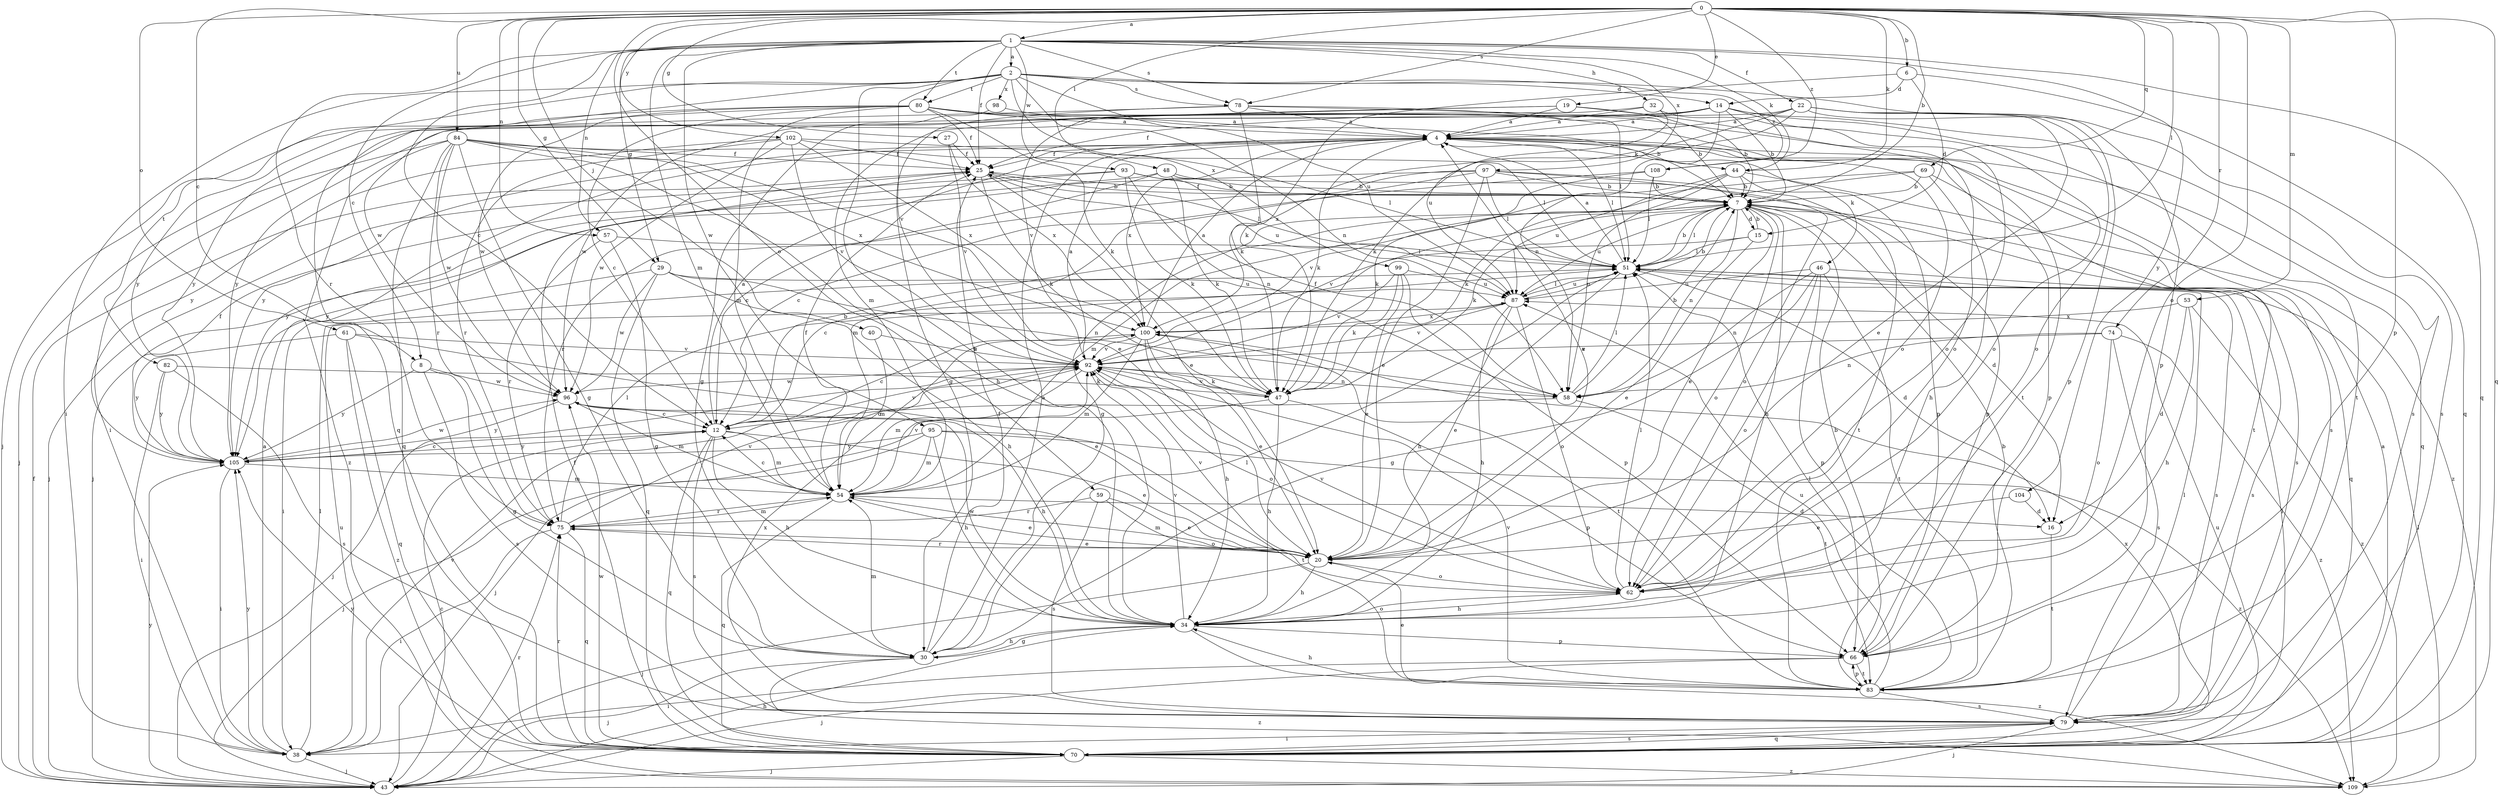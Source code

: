 strict digraph  {
0;
1;
2;
4;
6;
7;
8;
12;
14;
15;
16;
19;
20;
22;
25;
27;
29;
30;
32;
34;
38;
40;
43;
44;
46;
47;
48;
51;
53;
54;
57;
58;
59;
61;
62;
66;
69;
70;
74;
75;
78;
79;
80;
82;
83;
84;
87;
92;
93;
95;
96;
97;
98;
99;
100;
102;
104;
105;
108;
109;
0 -> 1  [label=a];
0 -> 6  [label=b];
0 -> 7  [label=b];
0 -> 8  [label=c];
0 -> 19  [label=e];
0 -> 27  [label=g];
0 -> 29  [label=g];
0 -> 40  [label=j];
0 -> 44  [label=k];
0 -> 48  [label=l];
0 -> 51  [label=l];
0 -> 53  [label=m];
0 -> 57  [label=n];
0 -> 59  [label=o];
0 -> 61  [label=o];
0 -> 62  [label=o];
0 -> 66  [label=p];
0 -> 69  [label=q];
0 -> 70  [label=q];
0 -> 74  [label=r];
0 -> 78  [label=s];
0 -> 84  [label=u];
0 -> 102  [label=y];
0 -> 108  [label=z];
1 -> 2  [label=a];
1 -> 8  [label=c];
1 -> 12  [label=c];
1 -> 22  [label=f];
1 -> 25  [label=f];
1 -> 29  [label=g];
1 -> 32  [label=h];
1 -> 44  [label=k];
1 -> 54  [label=m];
1 -> 57  [label=n];
1 -> 70  [label=q];
1 -> 75  [label=r];
1 -> 78  [label=s];
1 -> 80  [label=t];
1 -> 93  [label=w];
1 -> 95  [label=w];
1 -> 97  [label=x];
1 -> 104  [label=y];
2 -> 14  [label=d];
2 -> 34  [label=h];
2 -> 38  [label=i];
2 -> 58  [label=n];
2 -> 66  [label=p];
2 -> 78  [label=s];
2 -> 80  [label=t];
2 -> 82  [label=t];
2 -> 87  [label=u];
2 -> 92  [label=v];
2 -> 96  [label=w];
2 -> 98  [label=x];
2 -> 99  [label=x];
2 -> 108  [label=z];
4 -> 25  [label=f];
4 -> 44  [label=k];
4 -> 46  [label=k];
4 -> 47  [label=k];
4 -> 51  [label=l];
4 -> 66  [label=p];
4 -> 70  [label=q];
4 -> 79  [label=s];
4 -> 100  [label=x];
4 -> 105  [label=y];
6 -> 14  [label=d];
6 -> 15  [label=d];
6 -> 47  [label=k];
6 -> 70  [label=q];
7 -> 15  [label=d];
7 -> 16  [label=d];
7 -> 20  [label=e];
7 -> 25  [label=f];
7 -> 34  [label=h];
7 -> 47  [label=k];
7 -> 51  [label=l];
7 -> 54  [label=m];
7 -> 58  [label=n];
7 -> 62  [label=o];
7 -> 70  [label=q];
7 -> 79  [label=s];
7 -> 87  [label=u];
7 -> 92  [label=v];
8 -> 30  [label=g];
8 -> 79  [label=s];
8 -> 96  [label=w];
8 -> 105  [label=y];
12 -> 4  [label=a];
12 -> 7  [label=b];
12 -> 20  [label=e];
12 -> 34  [label=h];
12 -> 54  [label=m];
12 -> 70  [label=q];
12 -> 79  [label=s];
12 -> 92  [label=v];
12 -> 105  [label=y];
14 -> 4  [label=a];
14 -> 7  [label=b];
14 -> 25  [label=f];
14 -> 38  [label=i];
14 -> 58  [label=n];
14 -> 62  [label=o];
14 -> 79  [label=s];
14 -> 83  [label=t];
14 -> 105  [label=y];
15 -> 7  [label=b];
15 -> 12  [label=c];
15 -> 20  [label=e];
15 -> 51  [label=l];
16 -> 83  [label=t];
19 -> 4  [label=a];
19 -> 7  [label=b];
19 -> 54  [label=m];
19 -> 62  [label=o];
19 -> 96  [label=w];
20 -> 4  [label=a];
20 -> 34  [label=h];
20 -> 43  [label=j];
20 -> 54  [label=m];
20 -> 62  [label=o];
20 -> 75  [label=r];
20 -> 92  [label=v];
22 -> 4  [label=a];
22 -> 20  [label=e];
22 -> 47  [label=k];
22 -> 62  [label=o];
22 -> 66  [label=p];
22 -> 79  [label=s];
22 -> 100  [label=x];
22 -> 105  [label=y];
25 -> 7  [label=b];
25 -> 20  [label=e];
25 -> 47  [label=k];
25 -> 51  [label=l];
27 -> 25  [label=f];
27 -> 92  [label=v];
27 -> 100  [label=x];
29 -> 34  [label=h];
29 -> 38  [label=i];
29 -> 58  [label=n];
29 -> 70  [label=q];
29 -> 87  [label=u];
29 -> 96  [label=w];
30 -> 4  [label=a];
30 -> 25  [label=f];
30 -> 34  [label=h];
30 -> 43  [label=j];
30 -> 51  [label=l];
30 -> 54  [label=m];
30 -> 109  [label=z];
32 -> 4  [label=a];
32 -> 62  [label=o];
32 -> 87  [label=u];
32 -> 92  [label=v];
34 -> 30  [label=g];
34 -> 62  [label=o];
34 -> 66  [label=p];
34 -> 92  [label=v];
34 -> 96  [label=w];
34 -> 109  [label=z];
38 -> 4  [label=a];
38 -> 43  [label=j];
38 -> 51  [label=l];
38 -> 87  [label=u];
38 -> 92  [label=v];
38 -> 105  [label=y];
40 -> 54  [label=m];
40 -> 92  [label=v];
43 -> 12  [label=c];
43 -> 25  [label=f];
43 -> 34  [label=h];
43 -> 75  [label=r];
43 -> 105  [label=y];
44 -> 7  [label=b];
44 -> 58  [label=n];
44 -> 66  [label=p];
44 -> 87  [label=u];
44 -> 92  [label=v];
44 -> 109  [label=z];
46 -> 30  [label=g];
46 -> 58  [label=n];
46 -> 62  [label=o];
46 -> 66  [label=p];
46 -> 79  [label=s];
46 -> 83  [label=t];
46 -> 87  [label=u];
47 -> 34  [label=h];
47 -> 43  [label=j];
47 -> 66  [label=p];
47 -> 92  [label=v];
48 -> 7  [label=b];
48 -> 12  [label=c];
48 -> 47  [label=k];
48 -> 66  [label=p];
48 -> 105  [label=y];
51 -> 4  [label=a];
51 -> 7  [label=b];
51 -> 16  [label=d];
51 -> 34  [label=h];
51 -> 79  [label=s];
51 -> 87  [label=u];
53 -> 16  [label=d];
53 -> 34  [label=h];
53 -> 100  [label=x];
53 -> 109  [label=z];
54 -> 12  [label=c];
54 -> 16  [label=d];
54 -> 20  [label=e];
54 -> 25  [label=f];
54 -> 70  [label=q];
54 -> 75  [label=r];
54 -> 92  [label=v];
57 -> 30  [label=g];
57 -> 51  [label=l];
57 -> 75  [label=r];
58 -> 7  [label=b];
58 -> 12  [label=c];
58 -> 25  [label=f];
58 -> 51  [label=l];
58 -> 83  [label=t];
59 -> 20  [label=e];
59 -> 62  [label=o];
59 -> 75  [label=r];
59 -> 79  [label=s];
61 -> 20  [label=e];
61 -> 70  [label=q];
61 -> 92  [label=v];
61 -> 105  [label=y];
61 -> 109  [label=z];
62 -> 34  [label=h];
62 -> 51  [label=l];
62 -> 92  [label=v];
66 -> 7  [label=b];
66 -> 38  [label=i];
66 -> 43  [label=j];
66 -> 83  [label=t];
69 -> 7  [label=b];
69 -> 30  [label=g];
69 -> 34  [label=h];
69 -> 47  [label=k];
69 -> 83  [label=t];
70 -> 4  [label=a];
70 -> 25  [label=f];
70 -> 43  [label=j];
70 -> 51  [label=l];
70 -> 75  [label=r];
70 -> 79  [label=s];
70 -> 87  [label=u];
70 -> 96  [label=w];
70 -> 100  [label=x];
70 -> 105  [label=y];
70 -> 109  [label=z];
74 -> 58  [label=n];
74 -> 62  [label=o];
74 -> 79  [label=s];
74 -> 92  [label=v];
74 -> 109  [label=z];
75 -> 20  [label=e];
75 -> 38  [label=i];
75 -> 51  [label=l];
75 -> 54  [label=m];
75 -> 70  [label=q];
75 -> 92  [label=v];
78 -> 4  [label=a];
78 -> 7  [label=b];
78 -> 30  [label=g];
78 -> 47  [label=k];
78 -> 51  [label=l];
78 -> 105  [label=y];
79 -> 38  [label=i];
79 -> 43  [label=j];
79 -> 51  [label=l];
79 -> 70  [label=q];
79 -> 100  [label=x];
80 -> 4  [label=a];
80 -> 7  [label=b];
80 -> 12  [label=c];
80 -> 25  [label=f];
80 -> 43  [label=j];
80 -> 47  [label=k];
80 -> 54  [label=m];
80 -> 62  [label=o];
80 -> 70  [label=q];
80 -> 83  [label=t];
80 -> 96  [label=w];
82 -> 38  [label=i];
82 -> 47  [label=k];
82 -> 79  [label=s];
82 -> 105  [label=y];
83 -> 7  [label=b];
83 -> 20  [label=e];
83 -> 34  [label=h];
83 -> 51  [label=l];
83 -> 66  [label=p];
83 -> 79  [label=s];
83 -> 87  [label=u];
83 -> 92  [label=v];
84 -> 20  [label=e];
84 -> 25  [label=f];
84 -> 30  [label=g];
84 -> 34  [label=h];
84 -> 43  [label=j];
84 -> 51  [label=l];
84 -> 70  [label=q];
84 -> 75  [label=r];
84 -> 96  [label=w];
84 -> 100  [label=x];
84 -> 109  [label=z];
87 -> 7  [label=b];
87 -> 20  [label=e];
87 -> 34  [label=h];
87 -> 51  [label=l];
87 -> 62  [label=o];
87 -> 92  [label=v];
87 -> 100  [label=x];
92 -> 4  [label=a];
92 -> 43  [label=j];
92 -> 47  [label=k];
92 -> 54  [label=m];
92 -> 58  [label=n];
92 -> 62  [label=o];
92 -> 96  [label=w];
93 -> 7  [label=b];
93 -> 43  [label=j];
93 -> 47  [label=k];
93 -> 58  [label=n];
93 -> 87  [label=u];
93 -> 105  [label=y];
95 -> 34  [label=h];
95 -> 43  [label=j];
95 -> 54  [label=m];
95 -> 83  [label=t];
95 -> 105  [label=y];
95 -> 109  [label=z];
96 -> 12  [label=c];
96 -> 34  [label=h];
96 -> 54  [label=m];
96 -> 105  [label=y];
97 -> 7  [label=b];
97 -> 20  [label=e];
97 -> 43  [label=j];
97 -> 51  [label=l];
97 -> 54  [label=m];
97 -> 62  [label=o];
97 -> 75  [label=r];
97 -> 83  [label=t];
98 -> 4  [label=a];
98 -> 30  [label=g];
99 -> 20  [label=e];
99 -> 47  [label=k];
99 -> 66  [label=p];
99 -> 87  [label=u];
99 -> 92  [label=v];
100 -> 4  [label=a];
100 -> 12  [label=c];
100 -> 20  [label=e];
100 -> 34  [label=h];
100 -> 54  [label=m];
100 -> 83  [label=t];
100 -> 92  [label=v];
102 -> 25  [label=f];
102 -> 51  [label=l];
102 -> 75  [label=r];
102 -> 92  [label=v];
102 -> 96  [label=w];
102 -> 100  [label=x];
102 -> 105  [label=y];
104 -> 16  [label=d];
104 -> 20  [label=e];
105 -> 12  [label=c];
105 -> 25  [label=f];
105 -> 38  [label=i];
105 -> 54  [label=m];
105 -> 96  [label=w];
108 -> 7  [label=b];
108 -> 12  [label=c];
108 -> 47  [label=k];
108 -> 51  [label=l];
109 -> 51  [label=l];
}
